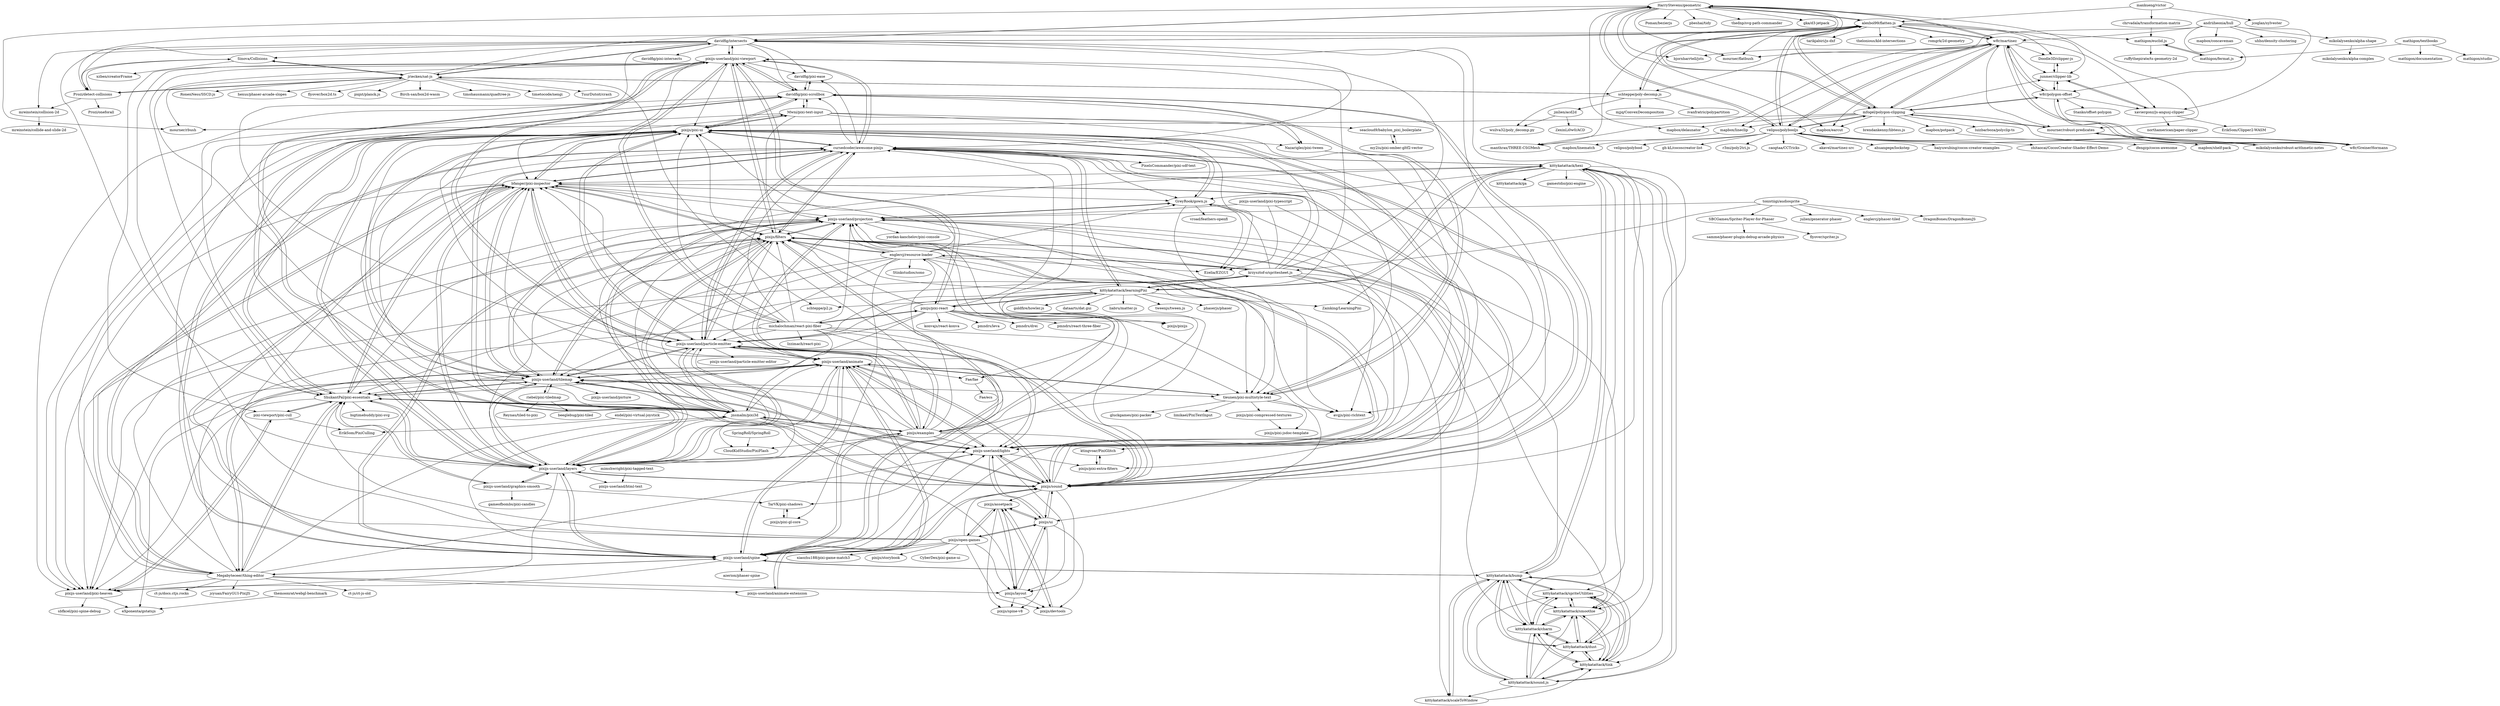 digraph G {
"HarryStevens/geometric" -> "alexbol99/flatten-js"
"HarryStevens/geometric" -> "w8r/martinez"
"HarryStevens/geometric" -> "mourner/flatbush" ["e"=1]
"HarryStevens/geometric" -> "velipso/polybooljs"
"HarryStevens/geometric" -> "mfogel/polygon-clipping"
"HarryStevens/geometric" -> "davidfig/intersects"
"HarryStevens/geometric" -> "mapbox/delaunator" ["e"=1]
"HarryStevens/geometric" -> "bjornharrtell/jsts" ["e"=1]
"HarryStevens/geometric" -> "mapbox/earcut" ["e"=1]
"HarryStevens/geometric" -> "mourner/rbush" ["e"=1]
"HarryStevens/geometric" -> "mourner/robust-predicates"
"HarryStevens/geometric" -> "Pomax/bezierjs" ["e"=1]
"HarryStevens/geometric" -> "pbeshai/tidy" ["e"=1]
"HarryStevens/geometric" -> "thednp/svg-path-commander" ["e"=1]
"HarryStevens/geometric" -> "gka/d3-jetpack" ["e"=1]
"pixijs-userland/pixi-viewport" -> "cursedcoder/awesome-pixijs"
"pixijs-userland/pixi-viewport" -> "pixi-viewport/pixi-cull"
"pixijs-userland/pixi-viewport" -> "davidfig/pixi-scrollbox"
"pixijs-userland/pixi-viewport" -> "davidfig/intersects"
"pixijs-userland/pixi-viewport" -> "pixijs-userland/particle-emitter"
"pixijs-userland/pixi-viewport" -> "pixijs/filters"
"pixijs-userland/pixi-viewport" -> "ShukantPal/pixi-essentials"
"pixijs-userland/pixi-viewport" -> "pixijs/pixi-react"
"pixijs-userland/pixi-viewport" -> "jnsmalm/pixi3d"
"pixijs-userland/pixi-viewport" -> "pixijs-userland/tilemap"
"pixijs-userland/pixi-viewport" -> "michalochman/react-pixi-fiber"
"pixijs-userland/pixi-viewport" -> "bfanger/pixi-inspector"
"pixijs-userland/pixi-viewport" -> "pixijs-userland/layers"
"pixijs-userland/pixi-viewport" -> "pixijs/pixi-ui"
"pixijs-userland/pixi-viewport" -> "davidfig/pixi-ease"
"pixijs/pixi-react" -> "michalochman/react-pixi-fiber"
"pixijs/pixi-react" -> "pixijs/filters"
"pixijs/pixi-react" -> "pixijs-userland/pixi-viewport"
"pixijs/pixi-react" -> "cursedcoder/awesome-pixijs"
"pixijs/pixi-react" -> "konvajs/react-konva" ["e"=1]
"pixijs/pixi-react" -> "pixijs-userland/spine"
"pixijs/pixi-react" -> "kittykatattack/learningPixi"
"pixijs/pixi-react" -> "pixijs-userland/particle-emitter"
"pixijs/pixi-react" -> "pmndrs/leva" ["e"=1]
"pixijs/pixi-react" -> "pixijs/pixijs" ["e"=1]
"pixijs/pixi-react" -> "pixijs/ui"
"pixijs/pixi-react" -> "pixijs/sound"
"pixijs/pixi-react" -> "ShukantPal/pixi-essentials"
"pixijs/pixi-react" -> "pmndrs/drei" ["e"=1]
"pixijs/pixi-react" -> "pmndrs/react-three-fiber" ["e"=1]
"pixi-viewport/pixi-cull" -> "pixijs-userland/pixi-heaven"
"pixi-viewport/pixi-cull" -> "ErikSom/PixiCulling"
"pixi-viewport/pixi-cull" -> "ShukantPal/pixi-essentials"
"davidfig/intersects" -> "pixijs-userland/pixi-viewport"
"davidfig/intersects" -> "alexbol99/flatten-js"
"davidfig/intersects" -> "jriecken/sat-js"
"davidfig/intersects" -> "davidfig/pixi-scrollbox"
"davidfig/intersects" -> "davidfig/pixi-ease"
"davidfig/intersects" -> "HarryStevens/geometric"
"davidfig/intersects" -> "davidfig/pixi-intersects"
"davidfig/intersects" -> "Prozi/detect-collisions"
"davidfig/intersects" -> "pixijs-userland/lights"
"davidfig/intersects" -> "mreinstein/collision-2d"
"davidfig/intersects" -> "pixijs-userland/particle-emitter"
"davidfig/intersects" -> "Sinova/Collisions"
"davidfig/intersects" -> "pixijs/sound"
"davidfig/intersects" -> "cursedcoder/awesome-pixijs"
"davidfig/intersects" -> "ShukantPal/pixi-essentials"
"michalochman/react-pixi-fiber" -> "pixijs/pixi-react"
"michalochman/react-pixi-fiber" -> "Izzimach/react-pixi" ["e"=1]
"michalochman/react-pixi-fiber" -> "pixijs-userland/pixi-viewport"
"michalochman/react-pixi-fiber" -> "cursedcoder/awesome-pixijs"
"michalochman/react-pixi-fiber" -> "pixijs/sound"
"michalochman/react-pixi-fiber" -> "bfanger/pixi-inspector"
"michalochman/react-pixi-fiber" -> "Megabyteceer/thing-editor"
"michalochman/react-pixi-fiber" -> "jnsmalm/pixi3d"
"michalochman/react-pixi-fiber" -> "pixijs-userland/particle-emitter"
"michalochman/react-pixi-fiber" -> "pixijs/pixi-ui"
"michalochman/react-pixi-fiber" -> "pixijs-userland/projection"
"michalochman/react-pixi-fiber" -> "pixijs/filters"
"michalochman/react-pixi-fiber" -> "pixijs-userland/lights"
"michalochman/react-pixi-fiber" -> "pixijs/examples"
"michalochman/react-pixi-fiber" -> "tleunen/pixi-multistyle-text"
"Megabyteceer/thing-editor" -> "pixijs-userland/animate"
"Megabyteceer/thing-editor" -> "bfanger/pixi-inspector"
"Megabyteceer/thing-editor" -> "ShukantPal/pixi-essentials"
"Megabyteceer/thing-editor" -> "pixijs/pixi-ui"
"Megabyteceer/thing-editor" -> "cursedcoder/awesome-pixijs"
"Megabyteceer/thing-editor" -> "jcyuan/FairyGUI-PixiJS" ["e"=1]
"Megabyteceer/thing-editor" -> "pixijs-userland/animate-extension"
"Megabyteceer/thing-editor" -> "pixijs/layout"
"Megabyteceer/thing-editor" -> "pixijs-userland/spine"
"Megabyteceer/thing-editor" -> "pixijs-userland/pixi-heaven"
"Megabyteceer/thing-editor" -> "ct-js/ct-js-old" ["e"=1]
"Megabyteceer/thing-editor" -> "pixijs-userland/lights"
"Megabyteceer/thing-editor" -> "jnsmalm/pixi3d"
"Megabyteceer/thing-editor" -> "pixijs/filters"
"Megabyteceer/thing-editor" -> "ct-js/docs.ctjs.rocks" ["e"=1]
"schteppe/poly-decomp.js" -> "jmlien/acd2d"
"schteppe/poly-decomp.js" -> "alexbol99/flatten-js"
"schteppe/poly-decomp.js" -> "jriecken/sat-js"
"schteppe/poly-decomp.js" -> "mjjq/ConvexDecomposition"
"schteppe/poly-decomp.js" -> "ivanfratric/polypartition" ["e"=1]
"schteppe/poly-decomp.js" -> "wsilva32/poly_decomp.py"
"mapbox/potpack" -> "mapbox/shelf-pack"
"davidfig/pixi-scrollbox" -> "tleunen/pixi-multistyle-text"
"davidfig/pixi-scrollbox" -> "pixijs/pixi-ui"
"davidfig/pixi-scrollbox" -> "davidfig/pixi-ease"
"davidfig/pixi-scrollbox" -> "pixijs-userland/layers"
"davidfig/pixi-scrollbox" -> "Nazariglez/pixi-tween"
"davidfig/pixi-scrollbox" -> "Mwni/pixi-text-input"
"davidfig/pixi-scrollbox" -> "pixijs/sound"
"davidfig/pixi-scrollbox" -> "pixijs-userland/pixi-viewport"
"davidfig/pixi-scrollbox" -> "pixijs-userland/pixi-heaven"
"maxkueng/victor" -> "chrvadala/transformation-matrix"
"maxkueng/victor" -> "jcoglan/sylvester" ["e"=1]
"maxkueng/victor" -> "alexbol99/flatten-js"
"TarVK/pixi-shadows" -> "pixijs/pixi-gl-core"
"mfogel/polygon-clipping" -> "w8r/martinez"
"mfogel/polygon-clipping" -> "velipso/polybooljs"
"mfogel/polygon-clipping" -> "w8r/polygon-offset"
"mfogel/polygon-clipping" -> "mourner/robust-predicates"
"mfogel/polygon-clipping" -> "alexbol99/flatten-js"
"mfogel/polygon-clipping" -> "w8r/GreinerHormann"
"mfogel/polygon-clipping" -> "luizbarboza/polyclip-ts"
"mfogel/polygon-clipping" -> "junmer/clipper-lib"
"mfogel/polygon-clipping" -> "HarryStevens/geometric"
"mfogel/polygon-clipping" -> "mapbox/earcut" ["e"=1]
"mfogel/polygon-clipping" -> "brendankenny/libtess.js" ["e"=1]
"mfogel/polygon-clipping" -> "mapbox/lineclip"
"mfogel/polygon-clipping" -> "mapbox/delaunator" ["e"=1]
"mfogel/polygon-clipping" -> "mapbox/potpack"
"mfogel/polygon-clipping" -> "mourner/rbush" ["e"=1]
"Sinova/Collisions" -> "Prozi/detect-collisions"
"Sinova/Collisions" -> "jriecken/sat-js"
"Sinova/Collisions" -> "xzben/creatorFrame" ["e"=1]
"Mwni/pixi-text-input" -> "tleunen/pixi-multistyle-text"
"Mwni/pixi-text-input" -> "seacloud9/babylon_pixi_boilerplate"
"Mwni/pixi-text-input" -> "pixijs-userland/pixi-heaven"
"Mwni/pixi-text-input" -> "davidfig/pixi-scrollbox"
"Mwni/pixi-text-input" -> "pixijs/pixi-ui"
"Mwni/pixi-text-input" -> "pixijs-userland/projection"
"Mwni/pixi-text-input" -> "Nazariglez/pixi-tween"
"themoonrat/webgl-benchmark" -> "eXponenta/gstatsjs"
"krzysztof-o/spritesheet.js" -> "englercj/resource-loader"
"krzysztof-o/spritesheet.js" -> "pixijs-userland/particle-emitter"
"krzysztof-o/spritesheet.js" -> "cursedcoder/awesome-pixijs"
"krzysztof-o/spritesheet.js" -> "pixijs/filters"
"krzysztof-o/spritesheet.js" -> "pixijs/pixi-ui"
"krzysztof-o/spritesheet.js" -> "GreyRook/gown.js"
"krzysztof-o/spritesheet.js" -> "kittykatattack/smoothie"
"krzysztof-o/spritesheet.js" -> "pixijs-userland/pixi-heaven"
"krzysztof-o/spritesheet.js" -> "pixijs-userland/projection"
"krzysztof-o/spritesheet.js" -> "pixijs-userland/tilemap"
"krzysztof-o/spritesheet.js" -> "kittykatattack/scaleToWindow"
"krzysztof-o/spritesheet.js" -> "kittykatattack/charm"
"krzysztof-o/spritesheet.js" -> "kittykatattack/learningPixi"
"krzysztof-o/spritesheet.js" -> "pixijs-userland/pixi-viewport"
"krzysztof-o/spritesheet.js" -> "pixijs-userland/lights"
"Prozi/detect-collisions" -> "Sinova/Collisions"
"Prozi/detect-collisions" -> "mreinstein/collision-2d"
"Prozi/detect-collisions" -> "Prozi/oneforall"
"Prozi/detect-collisions" -> "jriecken/sat-js"
"pixijs-userland/pixi-heaven" -> "eXponenta/gstatsjs"
"pixijs-userland/pixi-heaven" -> "sbfkcel/pixi-spine-debug"
"pixijs-userland/pixi-heaven" -> "pixi-viewport/pixi-cull"
"davidfig/pixi-ease" -> "davidfig/pixi-scrollbox"
"jmlien/acd2d" -> "wsilva32/poly_decomp.py"
"jmlien/acd2d" -> "ZexinLi0w0/ACD"
"my2iu/pixi-omber-gltf2-vector" -> "seacloud9/babylon_pixi_boilerplate"
"seacloud9/babylon_pixi_boilerplate" -> "my2iu/pixi-omber-gltf2-vector"
"pixijs-userland/particle-emitter" -> "pixijs/filters"
"pixijs-userland/particle-emitter" -> "pixijs-userland/spine"
"pixijs-userland/particle-emitter" -> "bfanger/pixi-inspector"
"pixijs-userland/particle-emitter" -> "pixijs/sound"
"pixijs-userland/particle-emitter" -> "pixijs/pixi-ui"
"pixijs-userland/particle-emitter" -> "cursedcoder/awesome-pixijs"
"pixijs-userland/particle-emitter" -> "pixijs-userland/particle-emitter-editor"
"pixijs-userland/particle-emitter" -> "pixijs-userland/tilemap"
"pixijs-userland/particle-emitter" -> "pixijs-userland/layers"
"pixijs-userland/particle-emitter" -> "pixijs/examples"
"pixijs-userland/particle-emitter" -> "pixijs-userland/lights"
"pixijs-userland/particle-emitter" -> "pixijs-userland/pixi-viewport"
"pixijs-userland/particle-emitter" -> "pixijs-userland/projection"
"pixijs-userland/particle-emitter" -> "pixijs-userland/animate"
"pixijs-userland/particle-emitter" -> "jnsmalm/pixi3d"
"jnsmalm/pixi3d" -> "ShukantPal/pixi-essentials"
"jnsmalm/pixi3d" -> "pixijs/filters"
"jnsmalm/pixi3d" -> "pixijs-userland/projection"
"jnsmalm/pixi3d" -> "pixijs/sound"
"jnsmalm/pixi3d" -> "bfanger/pixi-inspector"
"jnsmalm/pixi3d" -> "pixijs-userland/animate"
"jnsmalm/pixi3d" -> "pixijs-userland/particle-emitter"
"jnsmalm/pixi3d" -> "pixijs/pixi-ui"
"jnsmalm/pixi3d" -> "pixijs-userland/tilemap"
"jnsmalm/pixi3d" -> "pixijs-userland/layers"
"jnsmalm/pixi3d" -> "cursedcoder/awesome-pixijs"
"jnsmalm/pixi3d" -> "pixijs/examples"
"jnsmalm/pixi3d" -> "pixijs-userland/spine"
"jnsmalm/pixi3d" -> "pixijs-userland/pixi-viewport"
"jnsmalm/pixi3d" -> "pixijs-userland/lights"
"andriiheonia/hull" -> "mapbox/concaveman" ["e"=1]
"andriiheonia/hull" -> "uhho/density-clustering" ["e"=1]
"andriiheonia/hull" -> "w8r/polygon-offset"
"andriiheonia/hull" -> "w8r/martinez"
"andriiheonia/hull" -> "schteppe/poly-decomp.js"
"andriiheonia/hull" -> "mikolalysenko/alpha-shape"
"andriiheonia/hull" -> "xaviergonz/js-angusj-clipper"
"kittykatattack/sound.js" -> "kittykatattack/tink"
"kittykatattack/sound.js" -> "kittykatattack/dust"
"kittykatattack/sound.js" -> "kittykatattack/spriteUtilities"
"kittykatattack/sound.js" -> "kittykatattack/bump"
"kittykatattack/sound.js" -> "kittykatattack/charm"
"kittykatattack/sound.js" -> "kittykatattack/smoothie"
"kittykatattack/sound.js" -> "kittykatattack/hexi"
"kittykatattack/sound.js" -> "kittykatattack/scaleToWindow"
"kittykatattack/learningPixi" -> "pixijs/pixijs" ["e"=1]
"kittykatattack/learningPixi" -> "Zainking/LearningPixi" ["e"=1]
"kittykatattack/learningPixi" -> "cursedcoder/awesome-pixijs"
"kittykatattack/learningPixi" -> "kittykatattack/hexi"
"kittykatattack/learningPixi" -> "pixijs/pixi-react"
"kittykatattack/learningPixi" -> "pixijs-userland/particle-emitter"
"kittykatattack/learningPixi" -> "pixijs/filters"
"kittykatattack/learningPixi" -> "liabru/matter-js" ["e"=1]
"kittykatattack/learningPixi" -> "pixijs-userland/pixi-viewport"
"kittykatattack/learningPixi" -> "tweenjs/tween.js" ["e"=1]
"kittykatattack/learningPixi" -> "phaserjs/phaser" ["e"=1]
"kittykatattack/learningPixi" -> "krzysztof-o/spritesheet.js"
"kittykatattack/learningPixi" -> "goldfire/howler.js" ["e"=1]
"kittykatattack/learningPixi" -> "schteppe/p2.js" ["e"=1]
"kittykatattack/learningPixi" -> "dataarts/dat.gui" ["e"=1]
"tleunen/pixi-multistyle-text" -> "limikael/PixiTextInput"
"tleunen/pixi-multistyle-text" -> "avgjs/pixi-richtext"
"tleunen/pixi-multistyle-text" -> "pixijs-userland/animate"
"tleunen/pixi-multistyle-text" -> "davidfig/pixi-scrollbox"
"tleunen/pixi-multistyle-text" -> "pixijs/pixi-compressed-textures"
"tleunen/pixi-multistyle-text" -> "gluckgames/pixi-packer"
"tleunen/pixi-multistyle-text" -> "pixijs/pixi-jsdoc-template"
"mourner/robust-predicates" -> "mikolalysenko/robust-arithmetic-notes"
"mourner/robust-predicates" -> "mfogel/polygon-clipping"
"mikolalysenko/robust-arithmetic-notes" -> "mourner/robust-predicates"
"mathigon/euclid.js" -> "mathigon/fermat.js"
"mathigon/euclid.js" -> "ruffythepirate/ts-geometry-2d"
"pixijs/examples" -> "pixijs-userland/spine"
"pixijs/examples" -> "pixijs-userland/particle-emitter"
"pixijs/examples" -> "pixijs/filters"
"pixijs/examples" -> "pixijs-userland/layers"
"pixijs/examples" -> "pixijs-userland/tilemap"
"pixijs/examples" -> "bfanger/pixi-inspector"
"pixijs/examples" -> "pixijs-userland/lights"
"pixijs/examples" -> "pixijs/sound"
"pixijs/examples" -> "pixijs/pixi-ui"
"pixijs/examples" -> "jnsmalm/pixi3d"
"pixijs/examples" -> "cursedcoder/awesome-pixijs"
"pixijs/examples" -> "pixijs-userland/animate"
"pixijs/examples" -> "englercj/resource-loader"
"pixijs/examples" -> "pixijs-userland/projection"
"pixijs/examples" -> "CloudKidStudio/PixiFlash"
"w8r/GreinerHormann" -> "w8r/martinez"
"w8r/GreinerHormann" -> "velipso/polybooljs"
"w8r/GreinerHormann" -> "w8r/polygon-offset"
"w8r/polygon-offset" -> "w8r/martinez"
"w8r/polygon-offset" -> "junmer/clipper-lib"
"w8r/polygon-offset" -> "mfogel/polygon-clipping"
"w8r/polygon-offset" -> "Stanko/offset-polygon"
"w8r/polygon-offset" -> "w8r/GreinerHormann"
"w8r/polygon-offset" -> "xaviergonz/js-angusj-clipper"
"mreinstein/collision-2d" -> "mreinstein/collide-and-slide-2d"
"ShukantPal/pixi-essentials" -> "bfanger/pixi-inspector"
"ShukantPal/pixi-essentials" -> "pixijs-userland/graphics-smooth"
"ShukantPal/pixi-essentials" -> "bigtimebuddy/pixi-svg"
"ShukantPal/pixi-essentials" -> "pixijs-userland/pixi-heaven"
"ShukantPal/pixi-essentials" -> "pixi-viewport/pixi-cull"
"ShukantPal/pixi-essentials" -> "jnsmalm/pixi3d"
"ShukantPal/pixi-essentials" -> "pixijs/sound"
"ShukantPal/pixi-essentials" -> "pixijs-userland/layers"
"ShukantPal/pixi-essentials" -> "pixijs/pixi-ui"
"ShukantPal/pixi-essentials" -> "pixijs/layout"
"ShukantPal/pixi-essentials" -> "Megabyteceer/thing-editor"
"ShukantPal/pixi-essentials" -> "pixijs-userland/animate"
"ShukantPal/pixi-essentials" -> "pixijs-userland/tilemap"
"ShukantPal/pixi-essentials" -> "davidfig/pixi-scrollbox"
"ShukantPal/pixi-essentials" -> "pixijs-userland/projection"
"englercj/resource-loader" -> "GreyRook/gown.js"
"englercj/resource-loader" -> "krzysztof-o/spritesheet.js"
"englercj/resource-loader" -> "pixijs/pixi-ui"
"englercj/resource-loader" -> "pixijs/pixi-gl-core"
"englercj/resource-loader" -> "tleunen/pixi-multistyle-text"
"englercj/resource-loader" -> "pixijs-userland/projection"
"englercj/resource-loader" -> "pixijs/filters"
"englercj/resource-loader" -> "pixijs-userland/particle-emitter"
"englercj/resource-loader" -> "avgjs/pixi-richtext"
"englercj/resource-loader" -> "ShukantPal/pixi-essentials"
"englercj/resource-loader" -> "Stinkstudios/sono" ["e"=1]
"englercj/resource-loader" -> "Fae/fae"
"englercj/resource-loader" -> "bfanger/pixi-inspector"
"englercj/resource-loader" -> "pixijs-userland/layers"
"englercj/resource-loader" -> "Ezelia/EZGUI" ["e"=1]
"SpringRoll/SpringRoll" -> "CloudKidStudio/PixiFlash"
"mathigon/fermat.js" -> "mathigon/euclid.js"
"ktingvoar/PixiGlitch" -> "pixijs/pixi-extra-filters"
"bfanger/pixi-inspector" -> "ShukantPal/pixi-essentials"
"bfanger/pixi-inspector" -> "pixijs-userland/particle-emitter"
"bfanger/pixi-inspector" -> "pixijs-userland/spine"
"bfanger/pixi-inspector" -> "cursedcoder/awesome-pixijs"
"bfanger/pixi-inspector" -> "tleunen/pixi-multistyle-text"
"bfanger/pixi-inspector" -> "pixijs/filters"
"bfanger/pixi-inspector" -> "Megabyteceer/thing-editor"
"bfanger/pixi-inspector" -> "pixijs/sound"
"bfanger/pixi-inspector" -> "pixijs/pixi-ui"
"bfanger/pixi-inspector" -> "pixijs-userland/layers"
"bfanger/pixi-inspector" -> "pixijs-userland/animate"
"bfanger/pixi-inspector" -> "pixijs-userland/pixi-heaven"
"bfanger/pixi-inspector" -> "GreyRook/gown.js"
"bfanger/pixi-inspector" -> "pixijs-userland/projection"
"bfanger/pixi-inspector" -> "pixijs-userland/tilemap"
"w8r/martinez" -> "mfogel/polygon-clipping"
"w8r/martinez" -> "w8r/polygon-offset"
"w8r/martinez" -> "velipso/polybooljs"
"w8r/martinez" -> "w8r/GreinerHormann"
"w8r/martinez" -> "alexbol99/flatten-js"
"w8r/martinez" -> "mourner/flatbush" ["e"=1]
"w8r/martinez" -> "mapbox/earcut" ["e"=1]
"w8r/martinez" -> "xaviergonz/js-angusj-clipper"
"w8r/martinez" -> "HarryStevens/geometric"
"w8r/martinez" -> "junmer/clipper-lib"
"w8r/martinez" -> "Doodle3D/clipper-js"
"w8r/martinez" -> "mourner/robust-predicates"
"w8r/martinez" -> "mapbox/lineclip"
"w8r/martinez" -> "manthrax/THREE-CSGMesh" ["e"=1]
"w8r/martinez" -> "bjornharrtell/jsts" ["e"=1]
"pixijs-userland/spine" -> "pixijs-userland/particle-emitter"
"pixijs-userland/spine" -> "pixijs/filters"
"pixijs-userland/spine" -> "bfanger/pixi-inspector"
"pixijs-userland/spine" -> "pixijs/sound"
"pixijs-userland/spine" -> "pixijs-userland/layers"
"pixijs-userland/spine" -> "pixijs-userland/animate"
"pixijs-userland/spine" -> "pixijs/pixi-ui"
"pixijs-userland/spine" -> "pixijs/examples"
"pixijs-userland/spine" -> "pixijs-userland/projection"
"pixijs-userland/spine" -> "pixijs-userland/pixi-heaven"
"pixijs-userland/spine" -> "Megabyteceer/thing-editor"
"pixijs-userland/spine" -> "cursedcoder/awesome-pixijs"
"pixijs-userland/spine" -> "azerion/phaser-spine" ["e"=1]
"pixijs-userland/spine" -> "pixijs-userland/lights"
"pixijs-userland/spine" -> "kittykatattack/bump"
"jriecken/sat-js" -> "Sinova/Collisions"
"jriecken/sat-js" -> "Prozi/detect-collisions"
"jriecken/sat-js" -> "schteppe/poly-decomp.js"
"jriecken/sat-js" -> "davidfig/intersects"
"jriecken/sat-js" -> "RonenNess/SSCD.js"
"jriecken/sat-js" -> "hexus/phaser-arcade-slopes" ["e"=1]
"jriecken/sat-js" -> "schteppe/p2.js" ["e"=1]
"jriecken/sat-js" -> "flyover/box2d.ts" ["e"=1]
"jriecken/sat-js" -> "mourner/rbush" ["e"=1]
"jriecken/sat-js" -> "alexbol99/flatten-js"
"jriecken/sat-js" -> "piqnt/planck.js" ["e"=1]
"jriecken/sat-js" -> "Birch-san/box2d-wasm" ["e"=1]
"jriecken/sat-js" -> "timohausmann/quadtree-js" ["e"=1]
"jriecken/sat-js" -> "timetocode/nengi" ["e"=1]
"jriecken/sat-js" -> "TuurDutoit/crash"
"pixijs-userland/pixi-typescript" -> "pixijs-userland/projection"
"pixijs-userland/pixi-typescript" -> "pixijs/pixi-extra-filters"
"pixijs-userland/pixi-typescript" -> "Ezelia/EZGUI" ["e"=1]
"mathigon/textbooks" -> "mathigon/studio"
"mathigon/textbooks" -> "mathigon/fermat.js"
"mathigon/textbooks" -> "mathigon/documentation"
"kittykatattack/scaleToWindow" -> "kittykatattack/tink"
"kittykatattack/scaleToWindow" -> "kittykatattack/bump"
"pixijs-userland/lights" -> "TarVK/pixi-shadows"
"pixijs-userland/lights" -> "pixijs/sound"
"pixijs-userland/lights" -> "pixijs-userland/layers"
"pixijs-userland/lights" -> "pixijs-userland/animate"
"pixijs-userland/lights" -> "pixijs/layout"
"pixijs-userland/lights" -> "pixijs/pixi-ui"
"pixijs-userland/lights" -> "pixijs/pixi-extra-filters"
"pixijs-userland/lights" -> "pixijs/filters"
"pixijs-userland/lights" -> "pixijs/ui"
"pixijs-userland/lights" -> "pixijs-userland/tilemap"
"pixijs-userland/graphics-smooth" -> "ShukantPal/pixi-essentials"
"pixijs-userland/graphics-smooth" -> "gameofbombs/pixi-candles"
"pixijs-userland/graphics-smooth" -> "pixijs-userland/layers"
"pixijs-userland/graphics-smooth" -> "TarVK/pixi-shadows"
"endel/pixi-virtual-joystick" -> "ErikSom/PixiCulling"
"kittykatattack/dust" -> "kittykatattack/spriteUtilities"
"kittykatattack/dust" -> "kittykatattack/charm"
"kittykatattack/dust" -> "kittykatattack/tink"
"kittykatattack/dust" -> "kittykatattack/smoothie"
"kittykatattack/dust" -> "kittykatattack/bump"
"GreyRook/gown.js" -> "Ezelia/EZGUI" ["e"=1]
"GreyRook/gown.js" -> "pixijs/pixi-ui"
"GreyRook/gown.js" -> "vroad/feathers-openfl" ["e"=1]
"GreyRook/gown.js" -> "avgjs/pixi-richtext"
"GreyRook/gown.js" -> "pixijs-userland/projection"
"GreyRook/gown.js" -> "tleunen/pixi-multistyle-text"
"junmer/clipper-lib" -> "Doodle3D/clipper-js"
"junmer/clipper-lib" -> "xaviergonz/js-angusj-clipper"
"junmer/clipper-lib" -> "w8r/polygon-offset"
"kittykatattack/charm" -> "kittykatattack/spriteUtilities"
"kittykatattack/charm" -> "kittykatattack/dust"
"kittykatattack/charm" -> "kittykatattack/tink"
"kittykatattack/charm" -> "kittykatattack/smoothie"
"kittykatattack/charm" -> "kittykatattack/bump"
"kittykatattack/charm" -> "kittykatattack/sound.js"
"mikolalysenko/alpha-shape" -> "mikolalysenko/alpha-complex"
"pixijs/pixi-extra-filters" -> "ktingvoar/PixiGlitch"
"kittykatattack/spriteUtilities" -> "kittykatattack/dust"
"kittykatattack/spriteUtilities" -> "kittykatattack/charm"
"kittykatattack/spriteUtilities" -> "kittykatattack/tink"
"kittykatattack/spriteUtilities" -> "kittykatattack/smoothie"
"kittykatattack/spriteUtilities" -> "kittykatattack/bump"
"riebel/pixi-tiledmap" -> "Reynau/tiled-to-pixi"
"riebel/pixi-tiledmap" -> "pixijs-userland/tilemap"
"riebel/pixi-tiledmap" -> "beeglebug/pixi-tiled"
"mimshwright/pixi-tagged-text" -> "pixijs-userland/html-text"
"pixijs-userland/tilemap" -> "pixijs-userland/layers"
"pixijs-userland/tilemap" -> "riebel/pixi-tiledmap"
"pixijs-userland/tilemap" -> "pixijs-userland/animate"
"pixijs-userland/tilemap" -> "pixijs-userland/pixi-heaven"
"pixijs-userland/tilemap" -> "pixijs-userland/projection"
"pixijs-userland/tilemap" -> "pixijs-userland/lights"
"pixijs-userland/tilemap" -> "pixijs-userland/particle-emitter"
"pixijs-userland/tilemap" -> "pixijs/pixi-ui"
"pixijs-userland/tilemap" -> "tleunen/pixi-multistyle-text"
"pixijs-userland/tilemap" -> "pixijs/sound"
"pixijs-userland/tilemap" -> "pixijs-userland/picture"
"pixijs-userland/tilemap" -> "bfanger/pixi-inspector"
"pixijs-userland/tilemap" -> "pixijs/filters"
"pixijs-userland/tilemap" -> "eXponenta/gstatsjs"
"pixijs-userland/tilemap" -> "ShukantPal/pixi-essentials"
"kittykatattack/hexi" -> "kittykatattack/sound.js"
"kittykatattack/hexi" -> "kittykatattack/ga" ["e"=1]
"kittykatattack/hexi" -> "kittykatattack/tink"
"kittykatattack/hexi" -> "kittykatattack/dust"
"kittykatattack/hexi" -> "kittykatattack/smoothie"
"kittykatattack/hexi" -> "kittykatattack/spriteUtilities"
"kittykatattack/hexi" -> "cursedcoder/awesome-pixijs"
"kittykatattack/hexi" -> "kittykatattack/bump"
"kittykatattack/hexi" -> "kittykatattack/learningPixi"
"kittykatattack/hexi" -> "kittykatattack/charm"
"kittykatattack/hexi" -> "gamestdio/pixi-engine"
"kittykatattack/hexi" -> "Zainking/LearningPixi" ["e"=1]
"kittykatattack/hexi" -> "bfanger/pixi-inspector"
"kittykatattack/hexi" -> "GreyRook/gown.js"
"kittykatattack/hexi" -> "pixijs-userland/layers"
"tonistiigi/audiosprite" -> "julien/generator-phaser" ["e"=1]
"tonistiigi/audiosprite" -> "englercj/phaser-tiled" ["e"=1]
"tonistiigi/audiosprite" -> "pixijs-userland/projection"
"tonistiigi/audiosprite" -> "DragonBones/DragonBonesJS" ["e"=1]
"tonistiigi/audiosprite" -> "krzysztof-o/spritesheet.js"
"tonistiigi/audiosprite" -> "SBCGames/Spriter-Player-for-Phaser"
"mapbox/lineclip" -> "mapbox/linematch" ["e"=1]
"Fae/fae" -> "Fae/ecs"
"kittykatattack/tink" -> "kittykatattack/spriteUtilities"
"kittykatattack/tink" -> "kittykatattack/dust"
"kittykatattack/tink" -> "kittykatattack/smoothie"
"kittykatattack/tink" -> "kittykatattack/charm"
"kittykatattack/tink" -> "kittykatattack/bump"
"kittykatattack/tink" -> "kittykatattack/sound.js"
"SBCGames/Spriter-Player-for-Phaser" -> "samme/phaser-plugin-debug-arcade-physics"
"SBCGames/Spriter-Player-for-Phaser" -> "flyover/spriter.js"
"pixijs-userland/animate-extension" -> "pixijs-userland/animate"
"kittykatattack/bump" -> "kittykatattack/tink"
"kittykatattack/bump" -> "kittykatattack/dust"
"kittykatattack/bump" -> "kittykatattack/charm"
"kittykatattack/bump" -> "kittykatattack/spriteUtilities"
"kittykatattack/bump" -> "kittykatattack/sound.js"
"kittykatattack/bump" -> "kittykatattack/smoothie"
"kittykatattack/bump" -> "kittykatattack/hexi"
"kittykatattack/bump" -> "pixijs-userland/projection"
"kittykatattack/bump" -> "kittykatattack/scaleToWindow"
"kittykatattack/bump" -> "pixijs-userland/spine"
"Nazariglez/pixi-tween" -> "avgjs/pixi-richtext"
"kittykatattack/smoothie" -> "kittykatattack/spriteUtilities"
"kittykatattack/smoothie" -> "kittykatattack/tink"
"kittykatattack/smoothie" -> "kittykatattack/dust"
"kittykatattack/smoothie" -> "kittykatattack/charm"
"pixijs/pixi-gl-core" -> "TarVK/pixi-shadows"
"pixijs/pixi-compressed-textures" -> "pixijs/pixi-jsdoc-template"
"pixijs/ui" -> "pixijs/assetpack"
"pixijs/ui" -> "pixijs/layout"
"pixijs/ui" -> "pixijs/devtools"
"pixijs/ui" -> "pixijs/sound"
"pixijs/ui" -> "pixijs/open-games"
"pixijs/ui" -> "pixijs-userland/lights"
"pixijs/ui" -> "pixijs/spine-v8"
"pixijs-userland/animate" -> "pixijs-userland/animate-extension"
"pixijs-userland/animate" -> "CloudKidStudio/PixiFlash"
"pixijs-userland/animate" -> "tleunen/pixi-multistyle-text"
"pixijs-userland/animate" -> "pixijs-userland/projection"
"pixijs-userland/animate" -> "pixijs/sound"
"pixijs-userland/animate" -> "pixijs-userland/lights"
"pixijs-userland/animate" -> "Megabyteceer/thing-editor"
"pixijs-userland/animate" -> "pixijs-userland/tilemap"
"pixijs-userland/animate" -> "Fae/fae"
"pixijs-userland/animate" -> "pixijs-userland/spine"
"pixijs/filters" -> "pixijs-userland/particle-emitter"
"pixijs/filters" -> "pixijs/sound"
"pixijs/filters" -> "pixijs-userland/spine"
"pixijs/filters" -> "bfanger/pixi-inspector"
"pixijs/filters" -> "pixijs-userland/projection"
"pixijs/filters" -> "pixijs-userland/lights"
"pixijs/filters" -> "cursedcoder/awesome-pixijs"
"pixijs/filters" -> "pixijs-userland/animate"
"pixijs/filters" -> "jnsmalm/pixi3d"
"pixijs/filters" -> "pixijs-userland/layers"
"pixijs/filters" -> "pixijs/examples"
"pixijs/filters" -> "pixijs-userland/tilemap"
"pixijs/filters" -> "ktingvoar/PixiGlitch"
"pixijs/filters" -> "pixijs-userland/pixi-viewport"
"pixijs/filters" -> "englercj/resource-loader"
"pixijs/open-games" -> "pixijs/assetpack"
"pixijs/open-games" -> "pixijs/ui"
"pixijs/open-games" -> "pixijs/layout"
"pixijs/open-games" -> "CyberDex/pixi-game-ui"
"pixijs/open-games" -> "pixijs/devtools"
"pixijs/open-games" -> "ShukantPal/pixi-essentials"
"pixijs/open-games" -> "xiaozhu188/pixi-game-match3"
"pixijs/open-games" -> "bfanger/pixi-inspector"
"pixijs/open-games" -> "pixijs/storybook"
"pixijs/open-games" -> "pixijs/sound"
"pixijs/open-games" -> "pixijs-userland/spine"
"pixijs/open-games" -> "Mwni/pixi-text-input"
"pixijs/layout" -> "pixijs/assetpack"
"pixijs/layout" -> "pixijs/ui"
"pixijs/layout" -> "pixijs/spine-v8"
"pixijs/layout" -> "pixijs/devtools"
"Doodle3D/clipper-js" -> "junmer/clipper-lib"
"pixijs/assetpack" -> "pixijs/ui"
"pixijs/assetpack" -> "pixijs/layout"
"pixijs/assetpack" -> "pixijs/devtools"
"pixijs/assetpack" -> "pixijs/spine-v8"
"pixijs/assetpack" -> "pixijs/open-games"
"pixijs-userland/layers" -> "pixijs-userland/tilemap"
"pixijs-userland/layers" -> "pixijs/pixi-ui"
"pixijs-userland/layers" -> "pixijs-userland/projection"
"pixijs-userland/layers" -> "pixijs-userland/pixi-heaven"
"pixijs-userland/layers" -> "pixijs-userland/lights"
"pixijs-userland/layers" -> "pixijs-userland/graphics-smooth"
"pixijs-userland/layers" -> "davidfig/pixi-scrollbox"
"pixijs-userland/layers" -> "pixijs/sound"
"pixijs-userland/layers" -> "pixijs-userland/html-text"
"pixijs-userland/layers" -> "pixijs-userland/spine"
"pixijs-userland/layers" -> "ShukantPal/pixi-essentials"
"pixijs-userland/layers" -> "cursedcoder/awesome-pixijs"
"pixijs-userland/layers" -> "pixijs-userland/animate"
"pixijs-userland/layers" -> "pixijs-userland/particle-emitter"
"pixijs-userland/layers" -> "bfanger/pixi-inspector"
"velipso/polybooljs" -> "w8r/martinez"
"velipso/polybooljs" -> "mfogel/polygon-clipping"
"velipso/polybooljs" -> "w8r/GreinerHormann"
"velipso/polybooljs" -> "r3mi/poly2tri.js" ["e"=1]
"velipso/polybooljs" -> "caogtaa/CCTricks" ["e"=1]
"velipso/polybooljs" -> "akavel/martinez-src"
"velipso/polybooljs" -> "ahuangege/lockstep" ["e"=1]
"velipso/polybooljs" -> "baiyuwubing/cocos-creator-examples" ["e"=1]
"velipso/polybooljs" -> "zhitaocai/CocosCreator-Shader-Effect-Demo" ["e"=1]
"velipso/polybooljs" -> "manthrax/THREE-CSGMesh" ["e"=1]
"velipso/polybooljs" -> "ifengzp/cocos-awesome" ["e"=1]
"velipso/polybooljs" -> "alexbol99/flatten-js"
"velipso/polybooljs" -> "HarryStevens/geometric"
"velipso/polybooljs" -> "velipso/polybool"
"velipso/polybooljs" -> "gh-kL/cocoscreator-list" ["e"=1]
"pixijs/pixi-ui" -> "GreyRook/gown.js"
"pixijs/pixi-ui" -> "pixijs-userland/layers"
"pixijs/pixi-ui" -> "pixijs-userland/pixi-heaven"
"pixijs/pixi-ui" -> "Ezelia/EZGUI" ["e"=1]
"pixijs/pixi-ui" -> "davidfig/pixi-scrollbox"
"pixijs/pixi-ui" -> "pixijs-userland/particle-emitter"
"pixijs/pixi-ui" -> "pixijs-userland/lights"
"pixijs/pixi-ui" -> "pixijs-userland/spine"
"pixijs/pixi-ui" -> "bfanger/pixi-inspector"
"pixijs/pixi-ui" -> "Mwni/pixi-text-input"
"pixijs/pixi-ui" -> "pixijs-userland/tilemap"
"pixijs/pixi-ui" -> "ShukantPal/pixi-essentials"
"pixijs/pixi-ui" -> "cursedcoder/awesome-pixijs"
"pixijs/pixi-ui" -> "pixijs-userland/animate"
"pixijs/pixi-ui" -> "Nazariglez/pixi-tween"
"pixijs/devtools" -> "pixijs/assetpack"
"pixijs/sound" -> "pixijs/filters"
"pixijs/sound" -> "pixijs-userland/lights"
"pixijs/sound" -> "pixijs/ui"
"pixijs/sound" -> "pixijs-userland/particle-emitter"
"pixijs/sound" -> "pixijs-userland/animate"
"pixijs/sound" -> "pixijs-userland/spine"
"pixijs/sound" -> "pixijs/assetpack"
"pixijs/sound" -> "ShukantPal/pixi-essentials"
"pixijs/sound" -> "pixijs-userland/layers"
"pixijs/sound" -> "cursedcoder/awesome-pixijs"
"pixijs/sound" -> "bfanger/pixi-inspector"
"pixijs/sound" -> "pixijs/layout"
"pixijs/sound" -> "davidfig/pixi-scrollbox"
"pixijs/sound" -> "pixijs/pixi-ui"
"pixijs/sound" -> "pixijs-userland/tilemap"
"cursedcoder/awesome-pixijs" -> "bfanger/pixi-inspector"
"cursedcoder/awesome-pixijs" -> "pixijs-userland/particle-emitter"
"cursedcoder/awesome-pixijs" -> "pixijs-userland/pixi-viewport"
"cursedcoder/awesome-pixijs" -> "pixijs/sound"
"cursedcoder/awesome-pixijs" -> "pixijs-userland/layers"
"cursedcoder/awesome-pixijs" -> "pixijs/filters"
"cursedcoder/awesome-pixijs" -> "GreyRook/gown.js"
"cursedcoder/awesome-pixijs" -> "pixijs/pixi-ui"
"cursedcoder/awesome-pixijs" -> "davidfig/pixi-ease"
"cursedcoder/awesome-pixijs" -> "PixelsCommander/pixi-sdf-text"
"cursedcoder/awesome-pixijs" -> "davidfig/pixi-scrollbox"
"cursedcoder/awesome-pixijs" -> "kittykatattack/hexi"
"cursedcoder/awesome-pixijs" -> "Megabyteceer/thing-editor"
"cursedcoder/awesome-pixijs" -> "tleunen/pixi-multistyle-text"
"cursedcoder/awesome-pixijs" -> "kittykatattack/learningPixi"
"alexbol99/flatten-js" -> "HarryStevens/geometric"
"alexbol99/flatten-js" -> "w8r/martinez"
"alexbol99/flatten-js" -> "mfogel/polygon-clipping"
"alexbol99/flatten-js" -> "davidfig/intersects"
"alexbol99/flatten-js" -> "mathigon/euclid.js"
"alexbol99/flatten-js" -> "manthrax/THREE-CSGMesh" ["e"=1]
"alexbol99/flatten-js" -> "Doodle3D/clipper-js"
"alexbol99/flatten-js" -> "schteppe/poly-decomp.js"
"alexbol99/flatten-js" -> "junmer/clipper-lib"
"alexbol99/flatten-js" -> "tarikjabiri/js-dxf" ["e"=1]
"alexbol99/flatten-js" -> "velipso/polybooljs"
"alexbol99/flatten-js" -> "Prozi/detect-collisions"
"alexbol99/flatten-js" -> "thelonious/kld-intersections" ["e"=1]
"alexbol99/flatten-js" -> "mourner/flatbush" ["e"=1]
"alexbol99/flatten-js" -> "romgrk/2d-geometry"
"chrvadala/transformation-matrix" -> "mathigon/euclid.js"
"pixijs-userland/projection" -> "pixijs-userland/layers"
"pixijs-userland/projection" -> "pixijs-userland/pixi-heaven"
"pixijs-userland/projection" -> "pixijs-userland/animate"
"pixijs-userland/projection" -> "pixijs/filters"
"pixijs-userland/projection" -> "avgjs/pixi-richtext"
"pixijs-userland/projection" -> "yordan-kanchelov/pixi-console"
"pixijs-userland/projection" -> "pixijs-userland/tilemap"
"pixijs-userland/projection" -> "GreyRook/gown.js"
"pixijs-userland/projection" -> "kittykatattack/smoothie"
"pixijs-userland/projection" -> "pixijs-userland/lights"
"xaviergonz/js-angusj-clipper" -> "northamerican/paper-clipper"
"xaviergonz/js-angusj-clipper" -> "junmer/clipper-lib"
"xaviergonz/js-angusj-clipper" -> "ErikSom/Clipper2-WASM"
"HarryStevens/geometric" ["l"="-10.224,4.117"]
"alexbol99/flatten-js" ["l"="-10.196,4.123"]
"w8r/martinez" ["l"="-10.224,4.075"]
"mourner/flatbush" ["l"="39.212,24.143"]
"velipso/polybooljs" ["l"="-10.19,4.086"]
"mfogel/polygon-clipping" ["l"="-10.2,4.059"]
"davidfig/intersects" ["l"="-10.247,4.243"]
"mapbox/delaunator" ["l"="35.936,24.378"]
"bjornharrtell/jsts" ["l"="39.292,24.041"]
"mapbox/earcut" ["l"="35.855,24.38"]
"mourner/rbush" ["l"="39.18,24.136"]
"mourner/robust-predicates" ["l"="-10.218,4.025"]
"Pomax/bezierjs" ["l"="35.766,24.333"]
"pbeshai/tidy" ["l"="5.444,-32.034"]
"thednp/svg-path-commander" ["l"="20.989,-0.834"]
"gka/d3-jetpack" ["l"="-5.188,-41.488"]
"pixijs-userland/pixi-viewport" ["l"="-10.262,4.316"]
"cursedcoder/awesome-pixijs" ["l"="-10.295,4.349"]
"pixi-viewport/pixi-cull" ["l"="-10.241,4.377"]
"davidfig/pixi-scrollbox" ["l"="-10.305,4.319"]
"pixijs-userland/particle-emitter" ["l"="-10.286,4.329"]
"pixijs/filters" ["l"="-10.259,4.357"]
"ShukantPal/pixi-essentials" ["l"="-10.275,4.354"]
"pixijs/pixi-react" ["l"="-10.215,4.367"]
"jnsmalm/pixi3d" ["l"="-10.265,4.338"]
"pixijs-userland/tilemap" ["l"="-10.298,4.384"]
"michalochman/react-pixi-fiber" ["l"="-10.244,4.338"]
"bfanger/pixi-inspector" ["l"="-10.306,4.363"]
"pixijs-userland/layers" ["l"="-10.295,4.367"]
"pixijs/pixi-ui" ["l"="-10.313,4.347"]
"davidfig/pixi-ease" ["l"="-10.285,4.287"]
"konvajs/react-konva" ["l"="0.598,-28.791"]
"pixijs-userland/spine" ["l"="-10.285,4.386"]
"kittykatattack/learningPixi" ["l"="-10.238,4.419"]
"pmndrs/leva" ["l"="36.248,24.437"]
"pixijs/pixijs" ["l"="21.922,-30.038"]
"pixijs/ui" ["l"="-10.274,4.412"]
"pixijs/sound" ["l"="-10.276,4.37"]
"pmndrs/drei" ["l"="36.315,24.444"]
"pmndrs/react-three-fiber" ["l"="-3.624,-29.55"]
"pixijs-userland/pixi-heaven" ["l"="-10.31,4.38"]
"ErikSom/PixiCulling" ["l"="-10.18,4.403"]
"jriecken/sat-js" ["l"="-10.198,4.189"]
"davidfig/pixi-intersects" ["l"="-10.208,4.244"]
"Prozi/detect-collisions" ["l"="-10.23,4.182"]
"pixijs-userland/lights" ["l"="-10.285,4.359"]
"mreinstein/collision-2d" ["l"="-10.266,4.196"]
"Sinova/Collisions" ["l"="-10.221,4.209"]
"Izzimach/react-pixi" ["l"="0.282,-28.989"]
"Megabyteceer/thing-editor" ["l"="-10.282,4.343"]
"pixijs-userland/projection" ["l"="-10.32,4.367"]
"pixijs/examples" ["l"="-10.262,4.374"]
"tleunen/pixi-multistyle-text" ["l"="-10.344,4.335"]
"pixijs-userland/animate" ["l"="-10.303,4.336"]
"jcyuan/FairyGUI-PixiJS" ["l"="-31.033,-35.333"]
"pixijs-userland/animate-extension" ["l"="-10.316,4.297"]
"pixijs/layout" ["l"="-10.286,4.407"]
"ct-js/ct-js-old" ["l"="-11.477,3.173"]
"ct-js/docs.ctjs.rocks" ["l"="-11.449,3.147"]
"schteppe/poly-decomp.js" ["l"="-10.181,4.15"]
"jmlien/acd2d" ["l"="-10.135,4.165"]
"mjjq/ConvexDecomposition" ["l"="-10.14,4.141"]
"ivanfratric/polypartition" ["l"="63.03,0.003"]
"wsilva32/poly_decomp.py" ["l"="-10.153,4.162"]
"mapbox/potpack" ["l"="-10.17,3.978"]
"mapbox/shelf-pack" ["l"="-10.159,3.937"]
"Nazariglez/pixi-tween" ["l"="-10.353,4.313"]
"Mwni/pixi-text-input" ["l"="-10.333,4.328"]
"maxkueng/victor" ["l"="-10.099,4.106"]
"chrvadala/transformation-matrix" ["l"="-10.059,4.08"]
"jcoglan/sylvester" ["l"="-32.295,-35.733"]
"TarVK/pixi-shadows" ["l"="-10.303,4.411"]
"pixijs/pixi-gl-core" ["l"="-10.349,4.407"]
"w8r/polygon-offset" ["l"="-10.244,4.046"]
"w8r/GreinerHormann" ["l"="-10.218,4.049"]
"luizbarboza/polyclip-ts" ["l"="-10.164,4.035"]
"junmer/clipper-lib" ["l"="-10.247,4.07"]
"brendankenny/libtess.js" ["l"="35.746,24.361"]
"mapbox/lineclip" ["l"="-10.187,4.026"]
"xzben/creatorFrame" ["l"="-23.632,-33.711"]
"seacloud9/babylon_pixi_boilerplate" ["l"="-10.374,4.287"]
"themoonrat/webgl-benchmark" ["l"="-10.289,4.497"]
"eXponenta/gstatsjs" ["l"="-10.299,4.448"]
"krzysztof-o/spritesheet.js" ["l"="-10.327,4.393"]
"englercj/resource-loader" ["l"="-10.333,4.356"]
"GreyRook/gown.js" ["l"="-10.347,4.371"]
"kittykatattack/smoothie" ["l"="-10.35,4.441"]
"kittykatattack/scaleToWindow" ["l"="-10.38,4.459"]
"kittykatattack/charm" ["l"="-10.357,4.455"]
"Prozi/oneforall" ["l"="-10.251,4.166"]
"sbfkcel/pixi-spine-debug" ["l"="-10.359,4.39"]
"ZexinLi0w0/ACD" ["l"="-10.109,4.172"]
"my2iu/pixi-omber-gltf2-vector" ["l"="-10.394,4.271"]
"pixijs-userland/particle-emitter-editor" ["l"="-10.333,4.271"]
"andriiheonia/hull" ["l"="-10.274,4.083"]
"mapbox/concaveman" ["l"="39.187,24.174"]
"uhho/density-clustering" ["l"="23.592,14.439"]
"mikolalysenko/alpha-shape" ["l"="-10.322,4.066"]
"xaviergonz/js-angusj-clipper" ["l"="-10.274,4.046"]
"kittykatattack/sound.js" ["l"="-10.349,4.483"]
"kittykatattack/tink" ["l"="-10.361,4.47"]
"kittykatattack/dust" ["l"="-10.347,4.466"]
"kittykatattack/spriteUtilities" ["l"="-10.334,4.47"]
"kittykatattack/bump" ["l"="-10.337,4.449"]
"kittykatattack/hexi" ["l"="-10.319,4.436"]
"Zainking/LearningPixi" ["l"="-4.29,-33.218"]
"liabru/matter-js" ["l"="21.902,-29.988"]
"tweenjs/tween.js" ["l"="35.843,24.531"]
"phaserjs/phaser" ["l"="-11.285,4.127"]
"goldfire/howler.js" ["l"="21.98,-29.972"]
"schteppe/p2.js" ["l"="35.964,24.607"]
"dataarts/dat.gui" ["l"="35.96,24.466"]
"limikael/PixiTextInput" ["l"="-10.395,4.308"]
"avgjs/pixi-richtext" ["l"="-10.363,4.347"]
"pixijs/pixi-compressed-textures" ["l"="-10.417,4.33"]
"gluckgames/pixi-packer" ["l"="-10.381,4.299"]
"pixijs/pixi-jsdoc-template" ["l"="-10.398,4.326"]
"mikolalysenko/robust-arithmetic-notes" ["l"="-10.224,3.985"]
"mathigon/euclid.js" ["l"="-10.095,4.059"]
"mathigon/fermat.js" ["l"="-10.058,4.031"]
"ruffythepirate/ts-geometry-2d" ["l"="-10.086,4.035"]
"CloudKidStudio/PixiFlash" ["l"="-10.217,4.323"]
"Stanko/offset-polygon" ["l"="-10.261,4.01"]
"mreinstein/collide-and-slide-2d" ["l"="-10.289,4.179"]
"pixijs-userland/graphics-smooth" ["l"="-10.257,4.397"]
"bigtimebuddy/pixi-svg" ["l"="-10.187,4.336"]
"Stinkstudios/sono" ["l"="36.14,24.238"]
"Fae/fae" ["l"="-10.352,4.294"]
"Ezelia/EZGUI" ["l"="-11.167,4.077"]
"SpringRoll/SpringRoll" ["l"="-10.16,4.311"]
"ktingvoar/PixiGlitch" ["l"="-10.234,4.287"]
"pixijs/pixi-extra-filters" ["l"="-10.264,4.28"]
"Doodle3D/clipper-js" ["l"="-10.244,4.097"]
"manthrax/THREE-CSGMesh" ["l"="36.119,24.515"]
"azerion/phaser-spine" ["l"="-11.163,4.006"]
"RonenNess/SSCD.js" ["l"="-10.153,4.206"]
"hexus/phaser-arcade-slopes" ["l"="-11.154,4.127"]
"flyover/box2d.ts" ["l"="-23.785,-33.695"]
"piqnt/planck.js" ["l"="-11.574,3.075"]
"Birch-san/box2d-wasm" ["l"="-23.782,-33.613"]
"timohausmann/quadtree-js" ["l"="-23.666,-33.779"]
"timetocode/nengi" ["l"="-11.254,4.274"]
"TuurDutoit/crash" ["l"="-10.169,4.192"]
"pixijs-userland/pixi-typescript" ["l"="-10.309,4.265"]
"mathigon/textbooks" ["l"="-10.013,3.997"]
"mathigon/studio" ["l"="-9.997,3.969"]
"mathigon/documentation" ["l"="-9.986,3.993"]
"gameofbombs/pixi-candles" ["l"="-10.207,4.421"]
"endel/pixi-virtual-joystick" ["l"="-10.142,4.421"]
"vroad/feathers-openfl" ["l"="-32.112,-25.152"]
"mikolalysenko/alpha-complex" ["l"="-10.346,4.055"]
"riebel/pixi-tiledmap" ["l"="-10.258,4.46"]
"Reynau/tiled-to-pixi" ["l"="-10.248,4.499"]
"beeglebug/pixi-tiled" ["l"="-10.228,4.494"]
"mimshwright/pixi-tagged-text" ["l"="-10.421,4.305"]
"pixijs-userland/html-text" ["l"="-10.376,4.328"]
"pixijs-userland/picture" ["l"="-10.283,4.468"]
"kittykatattack/ga" ["l"="-11.344,3.153"]
"gamestdio/pixi-engine" ["l"="-10.319,4.507"]
"tonistiigi/audiosprite" ["l"="-10.422,4.4"]
"julien/generator-phaser" ["l"="-11.1,4.055"]
"englercj/phaser-tiled" ["l"="-11.137,4.095"]
"DragonBones/DragonBonesJS" ["l"="-25.388,-33.233"]
"SBCGames/Spriter-Player-for-Phaser" ["l"="-10.486,4.418"]
"mapbox/linematch" ["l"="39.203,24.237"]
"Fae/ecs" ["l"="-10.376,4.258"]
"samme/phaser-plugin-debug-arcade-physics" ["l"="-10.512,4.41"]
"flyover/spriter.js" ["l"="-10.522,4.435"]
"pixijs/assetpack" ["l"="-10.289,4.428"]
"pixijs/devtools" ["l"="-10.285,4.444"]
"pixijs/open-games" ["l"="-10.319,4.411"]
"pixijs/spine-v8" ["l"="-10.269,4.442"]
"CyberDex/pixi-game-ui" ["l"="-10.378,4.411"]
"xiaozhu188/pixi-game-match3" ["l"="-10.387,4.431"]
"pixijs/storybook" ["l"="-10.366,4.424"]
"r3mi/poly2tri.js" ["l"="-8.376,-34.032"]
"caogtaa/CCTricks" ["l"="-23.721,-33.771"]
"akavel/martinez-src" ["l"="-10.15,4.08"]
"ahuangege/lockstep" ["l"="-23.779,-33.729"]
"baiyuwubing/cocos-creator-examples" ["l"="-23.728,-33.808"]
"zhitaocai/CocosCreator-Shader-Effect-Demo" ["l"="-23.745,-33.794"]
"ifengzp/cocos-awesome" ["l"="-23.752,-33.787"]
"velipso/polybool" ["l"="-10.159,4.062"]
"gh-kL/cocoscreator-list" ["l"="-23.732,-33.792"]
"PixelsCommander/pixi-sdf-text" ["l"="-10.384,4.346"]
"tarikjabiri/js-dxf" ["l"="61.361,0.027"]
"thelonious/kld-intersections" ["l"="21.133,-0.911"]
"romgrk/2d-geometry" ["l"="-10.159,4.116"]
"yordan-kanchelov/pixi-console" ["l"="-10.381,4.374"]
"northamerican/paper-clipper" ["l"="-10.299,4.034"]
"ErikSom/Clipper2-WASM" ["l"="-10.3,4.011"]
}